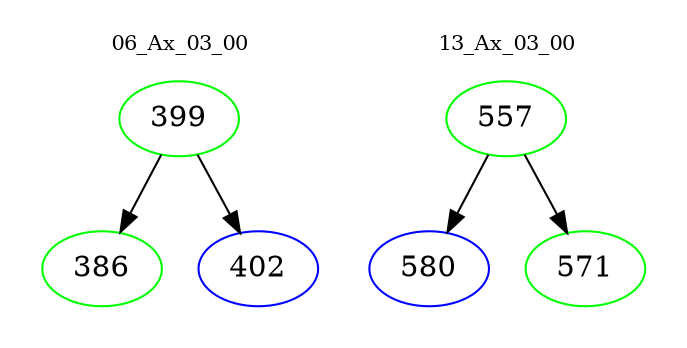 digraph{
subgraph cluster_0 {
color = white
label = "06_Ax_03_00";
fontsize=10;
T0_399 [label="399", color="green"]
T0_399 -> T0_386 [color="black"]
T0_386 [label="386", color="green"]
T0_399 -> T0_402 [color="black"]
T0_402 [label="402", color="blue"]
}
subgraph cluster_1 {
color = white
label = "13_Ax_03_00";
fontsize=10;
T1_557 [label="557", color="green"]
T1_557 -> T1_580 [color="black"]
T1_580 [label="580", color="blue"]
T1_557 -> T1_571 [color="black"]
T1_571 [label="571", color="green"]
}
}
